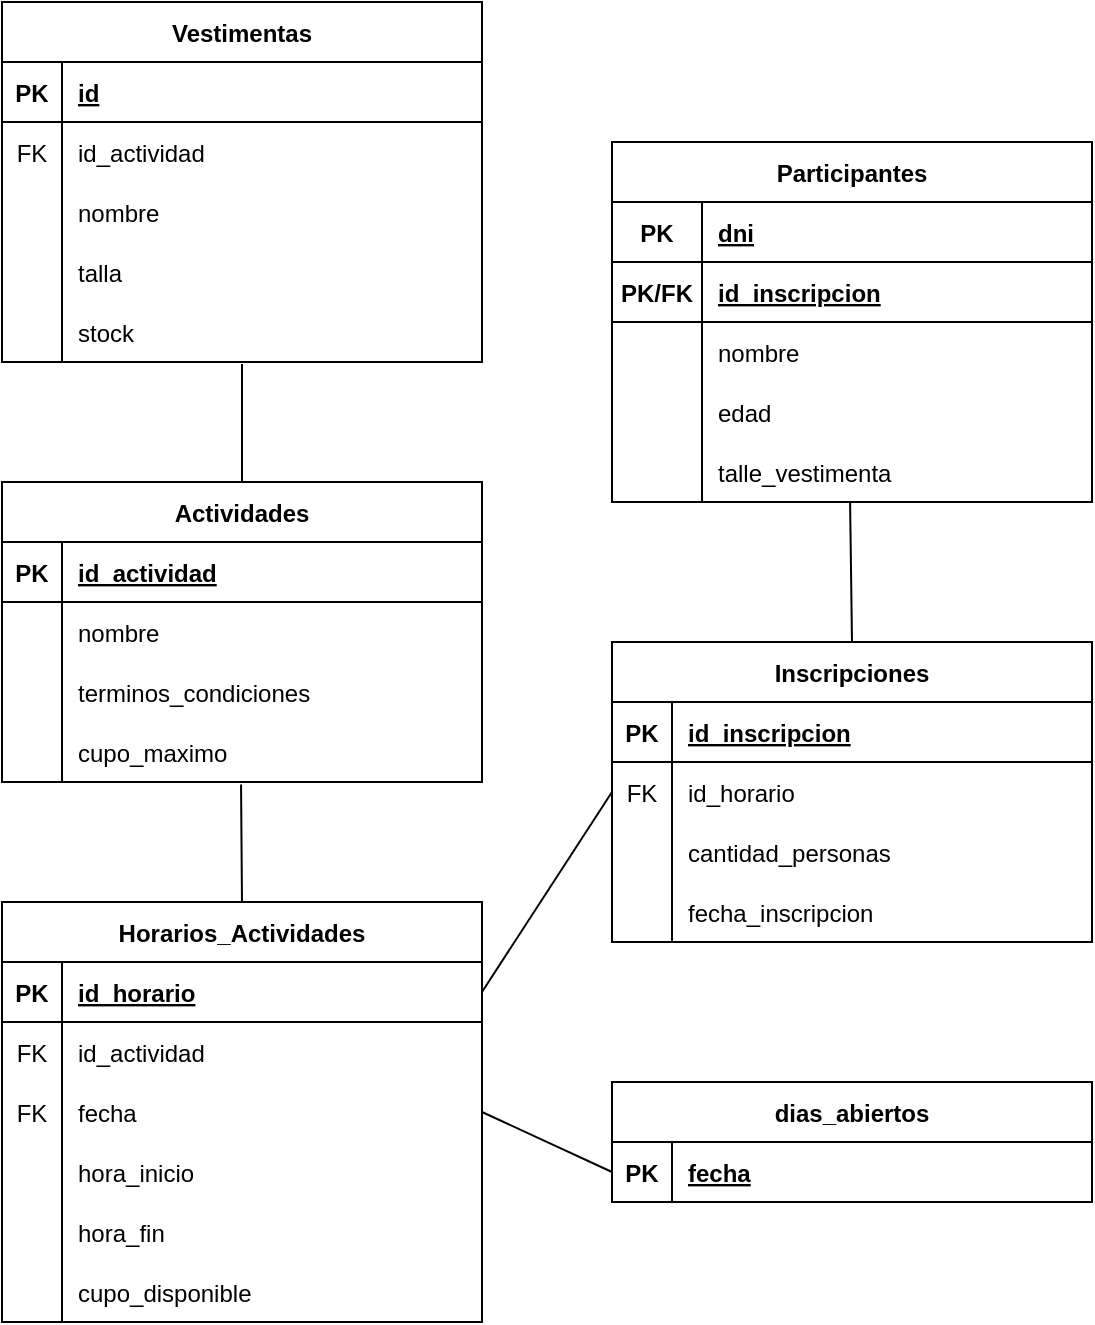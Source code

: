 <mxfile version="26.2.12">
  <diagram name="Page-1" id="FwU5XPxxglpVWEbNpDgm">
    <mxGraphModel grid="1" page="1" gridSize="10" guides="1" tooltips="1" connect="1" arrows="1" fold="1" pageScale="1" pageWidth="850" pageHeight="1100" math="0" shadow="0">
      <root>
        <mxCell id="0" />
        <mxCell id="1" parent="0" />
        <mxCell id="OgYjbIK1xrjSzoK6fxtO-2" value="Actividades" style="shape=table;startSize=30;container=1;collapsible=1;childLayout=tableLayout;fixedRows=1;rowLines=0;fontStyle=1;align=center;resizeLast=1;" vertex="1" parent="1">
          <mxGeometry x="160" y="450" width="240" height="150" as="geometry" />
        </mxCell>
        <mxCell id="OgYjbIK1xrjSzoK6fxtO-3" value="" style="shape=partialRectangle;collapsible=0;dropTarget=0;pointerEvents=0;fillColor=none;points=[[0,0.5],[1,0.5]];portConstraint=eastwest;top=0;left=0;right=0;bottom=1;" vertex="1" parent="OgYjbIK1xrjSzoK6fxtO-2">
          <mxGeometry y="30" width="240" height="30" as="geometry" />
        </mxCell>
        <mxCell id="OgYjbIK1xrjSzoK6fxtO-4" value="PK" style="shape=partialRectangle;overflow=hidden;connectable=0;fillColor=none;top=0;left=0;bottom=0;right=0;fontStyle=1;" vertex="1" parent="OgYjbIK1xrjSzoK6fxtO-3">
          <mxGeometry width="30" height="30" as="geometry">
            <mxRectangle width="30" height="30" as="alternateBounds" />
          </mxGeometry>
        </mxCell>
        <mxCell id="OgYjbIK1xrjSzoK6fxtO-5" value="id_actividad" style="shape=partialRectangle;overflow=hidden;connectable=0;fillColor=none;top=0;left=0;bottom=0;right=0;align=left;spacingLeft=6;fontStyle=5;" vertex="1" parent="OgYjbIK1xrjSzoK6fxtO-3">
          <mxGeometry x="30" width="210" height="30" as="geometry">
            <mxRectangle width="210" height="30" as="alternateBounds" />
          </mxGeometry>
        </mxCell>
        <mxCell id="OgYjbIK1xrjSzoK6fxtO-6" value="" style="shape=partialRectangle;collapsible=0;dropTarget=0;pointerEvents=0;fillColor=none;points=[[0,0.5],[1,0.5]];portConstraint=eastwest;top=0;left=0;right=0;bottom=0;" vertex="1" parent="OgYjbIK1xrjSzoK6fxtO-2">
          <mxGeometry y="60" width="240" height="30" as="geometry" />
        </mxCell>
        <mxCell id="OgYjbIK1xrjSzoK6fxtO-7" value="" style="shape=partialRectangle;overflow=hidden;connectable=0;fillColor=none;top=0;left=0;bottom=0;right=0;" vertex="1" parent="OgYjbIK1xrjSzoK6fxtO-6">
          <mxGeometry width="30" height="30" as="geometry">
            <mxRectangle width="30" height="30" as="alternateBounds" />
          </mxGeometry>
        </mxCell>
        <mxCell id="OgYjbIK1xrjSzoK6fxtO-8" value="nombre" style="shape=partialRectangle;overflow=hidden;connectable=0;fillColor=none;top=0;left=0;bottom=0;right=0;align=left;spacingLeft=6;" vertex="1" parent="OgYjbIK1xrjSzoK6fxtO-6">
          <mxGeometry x="30" width="210" height="30" as="geometry">
            <mxRectangle width="210" height="30" as="alternateBounds" />
          </mxGeometry>
        </mxCell>
        <mxCell id="OgYjbIK1xrjSzoK6fxtO-9" value="" style="shape=partialRectangle;collapsible=0;dropTarget=0;pointerEvents=0;fillColor=none;points=[[0,0.5],[1,0.5]];portConstraint=eastwest;top=0;left=0;right=0;bottom=0;" vertex="1" parent="OgYjbIK1xrjSzoK6fxtO-2">
          <mxGeometry y="90" width="240" height="30" as="geometry" />
        </mxCell>
        <mxCell id="OgYjbIK1xrjSzoK6fxtO-10" value="" style="shape=partialRectangle;overflow=hidden;connectable=0;fillColor=none;top=0;left=0;bottom=0;right=0;" vertex="1" parent="OgYjbIK1xrjSzoK6fxtO-9">
          <mxGeometry width="30" height="30" as="geometry">
            <mxRectangle width="30" height="30" as="alternateBounds" />
          </mxGeometry>
        </mxCell>
        <mxCell id="OgYjbIK1xrjSzoK6fxtO-11" value="terminos_condiciones" style="shape=partialRectangle;overflow=hidden;connectable=0;fillColor=none;top=0;left=0;bottom=0;right=0;align=left;spacingLeft=6;" vertex="1" parent="OgYjbIK1xrjSzoK6fxtO-9">
          <mxGeometry x="30" width="210" height="30" as="geometry">
            <mxRectangle width="210" height="30" as="alternateBounds" />
          </mxGeometry>
        </mxCell>
        <mxCell id="OgYjbIK1xrjSzoK6fxtO-12" value="" style="shape=partialRectangle;collapsible=0;dropTarget=0;pointerEvents=0;fillColor=none;points=[[0,0.5],[1,0.5]];portConstraint=eastwest;top=0;left=0;right=0;bottom=0;" vertex="1" parent="OgYjbIK1xrjSzoK6fxtO-2">
          <mxGeometry y="120" width="240" height="30" as="geometry" />
        </mxCell>
        <mxCell id="OgYjbIK1xrjSzoK6fxtO-13" value="" style="shape=partialRectangle;overflow=hidden;connectable=0;fillColor=none;top=0;left=0;bottom=0;right=0;" vertex="1" parent="OgYjbIK1xrjSzoK6fxtO-12">
          <mxGeometry width="30" height="30" as="geometry">
            <mxRectangle width="30" height="30" as="alternateBounds" />
          </mxGeometry>
        </mxCell>
        <mxCell id="OgYjbIK1xrjSzoK6fxtO-14" value="cupo_maximo" style="shape=partialRectangle;overflow=hidden;connectable=0;fillColor=none;top=0;left=0;bottom=0;right=0;align=left;spacingLeft=6;" vertex="1" parent="OgYjbIK1xrjSzoK6fxtO-12">
          <mxGeometry x="30" width="210" height="30" as="geometry">
            <mxRectangle width="210" height="30" as="alternateBounds" />
          </mxGeometry>
        </mxCell>
        <mxCell id="OgYjbIK1xrjSzoK6fxtO-24" value="Horarios_Actividades" style="shape=table;startSize=30;container=1;collapsible=1;childLayout=tableLayout;fixedRows=1;rowLines=0;fontStyle=1;align=center;resizeLast=1;" vertex="1" parent="1">
          <mxGeometry x="160" y="660" width="240" height="210" as="geometry" />
        </mxCell>
        <mxCell id="OgYjbIK1xrjSzoK6fxtO-25" value="" style="shape=partialRectangle;collapsible=0;dropTarget=0;pointerEvents=0;fillColor=none;points=[[0,0.5],[1,0.5]];portConstraint=eastwest;top=0;left=0;right=0;bottom=1;" vertex="1" parent="OgYjbIK1xrjSzoK6fxtO-24">
          <mxGeometry y="30" width="240" height="30" as="geometry" />
        </mxCell>
        <mxCell id="OgYjbIK1xrjSzoK6fxtO-26" value="PK" style="shape=partialRectangle;overflow=hidden;connectable=0;fillColor=none;top=0;left=0;bottom=0;right=0;fontStyle=1;" vertex="1" parent="OgYjbIK1xrjSzoK6fxtO-25">
          <mxGeometry width="30" height="30" as="geometry">
            <mxRectangle width="30" height="30" as="alternateBounds" />
          </mxGeometry>
        </mxCell>
        <mxCell id="OgYjbIK1xrjSzoK6fxtO-27" value="id_horario" style="shape=partialRectangle;overflow=hidden;connectable=0;fillColor=none;top=0;left=0;bottom=0;right=0;align=left;spacingLeft=6;fontStyle=5;" vertex="1" parent="OgYjbIK1xrjSzoK6fxtO-25">
          <mxGeometry x="30" width="210" height="30" as="geometry">
            <mxRectangle width="210" height="30" as="alternateBounds" />
          </mxGeometry>
        </mxCell>
        <mxCell id="OgYjbIK1xrjSzoK6fxtO-28" value="" style="shape=partialRectangle;collapsible=0;dropTarget=0;pointerEvents=0;fillColor=none;points=[[0,0.5],[1,0.5]];portConstraint=eastwest;top=0;left=0;right=0;bottom=0;" vertex="1" parent="OgYjbIK1xrjSzoK6fxtO-24">
          <mxGeometry y="60" width="240" height="30" as="geometry" />
        </mxCell>
        <mxCell id="OgYjbIK1xrjSzoK6fxtO-29" value="FK" style="shape=partialRectangle;overflow=hidden;connectable=0;fillColor=none;top=0;left=0;bottom=0;right=0;" vertex="1" parent="OgYjbIK1xrjSzoK6fxtO-28">
          <mxGeometry width="30" height="30" as="geometry">
            <mxRectangle width="30" height="30" as="alternateBounds" />
          </mxGeometry>
        </mxCell>
        <mxCell id="OgYjbIK1xrjSzoK6fxtO-30" value="id_actividad" style="shape=partialRectangle;overflow=hidden;connectable=0;fillColor=none;top=0;left=0;bottom=0;right=0;align=left;spacingLeft=6;" vertex="1" parent="OgYjbIK1xrjSzoK6fxtO-28">
          <mxGeometry x="30" width="210" height="30" as="geometry">
            <mxRectangle width="210" height="30" as="alternateBounds" />
          </mxGeometry>
        </mxCell>
        <mxCell id="OgYjbIK1xrjSzoK6fxtO-31" value="" style="shape=partialRectangle;collapsible=0;dropTarget=0;pointerEvents=0;fillColor=none;points=[[0,0.5],[1,0.5]];portConstraint=eastwest;top=0;left=0;right=0;bottom=0;" vertex="1" parent="OgYjbIK1xrjSzoK6fxtO-24">
          <mxGeometry y="90" width="240" height="30" as="geometry" />
        </mxCell>
        <mxCell id="OgYjbIK1xrjSzoK6fxtO-32" value="FK" style="shape=partialRectangle;overflow=hidden;connectable=0;fillColor=none;top=0;left=0;bottom=0;right=0;" vertex="1" parent="OgYjbIK1xrjSzoK6fxtO-31">
          <mxGeometry width="30" height="30" as="geometry">
            <mxRectangle width="30" height="30" as="alternateBounds" />
          </mxGeometry>
        </mxCell>
        <mxCell id="OgYjbIK1xrjSzoK6fxtO-33" value="fecha" style="shape=partialRectangle;overflow=hidden;connectable=0;fillColor=none;top=0;left=0;bottom=0;right=0;align=left;spacingLeft=6;" vertex="1" parent="OgYjbIK1xrjSzoK6fxtO-31">
          <mxGeometry x="30" width="210" height="30" as="geometry">
            <mxRectangle width="210" height="30" as="alternateBounds" />
          </mxGeometry>
        </mxCell>
        <mxCell id="OgYjbIK1xrjSzoK6fxtO-34" value="" style="shape=partialRectangle;collapsible=0;dropTarget=0;pointerEvents=0;fillColor=none;points=[[0,0.5],[1,0.5]];portConstraint=eastwest;top=0;left=0;right=0;bottom=0;" vertex="1" parent="OgYjbIK1xrjSzoK6fxtO-24">
          <mxGeometry y="120" width="240" height="30" as="geometry" />
        </mxCell>
        <mxCell id="OgYjbIK1xrjSzoK6fxtO-35" value="" style="shape=partialRectangle;overflow=hidden;connectable=0;fillColor=none;top=0;left=0;bottom=0;right=0;" vertex="1" parent="OgYjbIK1xrjSzoK6fxtO-34">
          <mxGeometry width="30" height="30" as="geometry">
            <mxRectangle width="30" height="30" as="alternateBounds" />
          </mxGeometry>
        </mxCell>
        <mxCell id="OgYjbIK1xrjSzoK6fxtO-36" value="hora_inicio" style="shape=partialRectangle;overflow=hidden;connectable=0;fillColor=none;top=0;left=0;bottom=0;right=0;align=left;spacingLeft=6;" vertex="1" parent="OgYjbIK1xrjSzoK6fxtO-34">
          <mxGeometry x="30" width="210" height="30" as="geometry">
            <mxRectangle width="210" height="30" as="alternateBounds" />
          </mxGeometry>
        </mxCell>
        <mxCell id="OgYjbIK1xrjSzoK6fxtO-37" value="" style="shape=partialRectangle;collapsible=0;dropTarget=0;pointerEvents=0;fillColor=none;points=[[0,0.5],[1,0.5]];portConstraint=eastwest;top=0;left=0;right=0;bottom=0;" vertex="1" parent="OgYjbIK1xrjSzoK6fxtO-24">
          <mxGeometry y="150" width="240" height="30" as="geometry" />
        </mxCell>
        <mxCell id="OgYjbIK1xrjSzoK6fxtO-38" value="" style="shape=partialRectangle;overflow=hidden;connectable=0;fillColor=none;top=0;left=0;bottom=0;right=0;" vertex="1" parent="OgYjbIK1xrjSzoK6fxtO-37">
          <mxGeometry width="30" height="30" as="geometry">
            <mxRectangle width="30" height="30" as="alternateBounds" />
          </mxGeometry>
        </mxCell>
        <mxCell id="OgYjbIK1xrjSzoK6fxtO-39" value="hora_fin" style="shape=partialRectangle;overflow=hidden;connectable=0;fillColor=none;top=0;left=0;bottom=0;right=0;align=left;spacingLeft=6;" vertex="1" parent="OgYjbIK1xrjSzoK6fxtO-37">
          <mxGeometry x="30" width="210" height="30" as="geometry">
            <mxRectangle width="210" height="30" as="alternateBounds" />
          </mxGeometry>
        </mxCell>
        <mxCell id="OgYjbIK1xrjSzoK6fxtO-40" value="" style="shape=partialRectangle;collapsible=0;dropTarget=0;pointerEvents=0;fillColor=none;points=[[0,0.5],[1,0.5]];portConstraint=eastwest;top=0;left=0;right=0;bottom=0;" vertex="1" parent="OgYjbIK1xrjSzoK6fxtO-24">
          <mxGeometry y="180" width="240" height="30" as="geometry" />
        </mxCell>
        <mxCell id="OgYjbIK1xrjSzoK6fxtO-41" value="" style="shape=partialRectangle;overflow=hidden;connectable=0;fillColor=none;top=0;left=0;bottom=0;right=0;" vertex="1" parent="OgYjbIK1xrjSzoK6fxtO-40">
          <mxGeometry width="30" height="30" as="geometry">
            <mxRectangle width="30" height="30" as="alternateBounds" />
          </mxGeometry>
        </mxCell>
        <mxCell id="OgYjbIK1xrjSzoK6fxtO-42" value="cupo_disponible" style="shape=partialRectangle;overflow=hidden;connectable=0;fillColor=none;top=0;left=0;bottom=0;right=0;align=left;spacingLeft=6;" vertex="1" parent="OgYjbIK1xrjSzoK6fxtO-40">
          <mxGeometry x="30" width="210" height="30" as="geometry">
            <mxRectangle width="210" height="30" as="alternateBounds" />
          </mxGeometry>
        </mxCell>
        <mxCell id="OgYjbIK1xrjSzoK6fxtO-46" value="" style="endArrow=none;html=1;rounded=0;fontSize=12;startSize=8;endSize=8;curved=1;exitX=0.5;exitY=0;exitDx=0;exitDy=0;entryX=0.498;entryY=1.04;entryDx=0;entryDy=0;entryPerimeter=0;" edge="1" parent="1" source="OgYjbIK1xrjSzoK6fxtO-24" target="OgYjbIK1xrjSzoK6fxtO-12">
          <mxGeometry relative="1" as="geometry">
            <mxPoint x="280" y="630" as="sourcePoint" />
            <mxPoint x="440" y="630" as="targetPoint" />
          </mxGeometry>
        </mxCell>
        <mxCell id="OgYjbIK1xrjSzoK6fxtO-47" value="Inscripciones" style="shape=table;startSize=30;container=1;collapsible=1;childLayout=tableLayout;fixedRows=1;rowLines=0;fontStyle=1;align=center;resizeLast=1;" vertex="1" parent="1">
          <mxGeometry x="465" y="530" width="240" height="150" as="geometry" />
        </mxCell>
        <mxCell id="OgYjbIK1xrjSzoK6fxtO-48" value="" style="shape=partialRectangle;collapsible=0;dropTarget=0;pointerEvents=0;fillColor=none;points=[[0,0.5],[1,0.5]];portConstraint=eastwest;top=0;left=0;right=0;bottom=1;" vertex="1" parent="OgYjbIK1xrjSzoK6fxtO-47">
          <mxGeometry y="30" width="240" height="30" as="geometry" />
        </mxCell>
        <mxCell id="OgYjbIK1xrjSzoK6fxtO-49" value="PK" style="shape=partialRectangle;overflow=hidden;connectable=0;fillColor=none;top=0;left=0;bottom=0;right=0;fontStyle=1;" vertex="1" parent="OgYjbIK1xrjSzoK6fxtO-48">
          <mxGeometry width="30" height="30" as="geometry">
            <mxRectangle width="30" height="30" as="alternateBounds" />
          </mxGeometry>
        </mxCell>
        <mxCell id="OgYjbIK1xrjSzoK6fxtO-50" value="id_inscripcion" style="shape=partialRectangle;overflow=hidden;connectable=0;fillColor=none;top=0;left=0;bottom=0;right=0;align=left;spacingLeft=6;fontStyle=5;" vertex="1" parent="OgYjbIK1xrjSzoK6fxtO-48">
          <mxGeometry x="30" width="210" height="30" as="geometry">
            <mxRectangle width="210" height="30" as="alternateBounds" />
          </mxGeometry>
        </mxCell>
        <mxCell id="OgYjbIK1xrjSzoK6fxtO-51" value="" style="shape=partialRectangle;collapsible=0;dropTarget=0;pointerEvents=0;fillColor=none;points=[[0,0.5],[1,0.5]];portConstraint=eastwest;top=0;left=0;right=0;bottom=0;" vertex="1" parent="OgYjbIK1xrjSzoK6fxtO-47">
          <mxGeometry y="60" width="240" height="30" as="geometry" />
        </mxCell>
        <mxCell id="OgYjbIK1xrjSzoK6fxtO-52" value="FK" style="shape=partialRectangle;overflow=hidden;connectable=0;fillColor=none;top=0;left=0;bottom=0;right=0;" vertex="1" parent="OgYjbIK1xrjSzoK6fxtO-51">
          <mxGeometry width="30" height="30" as="geometry">
            <mxRectangle width="30" height="30" as="alternateBounds" />
          </mxGeometry>
        </mxCell>
        <mxCell id="OgYjbIK1xrjSzoK6fxtO-53" value="id_horario" style="shape=partialRectangle;overflow=hidden;connectable=0;fillColor=none;top=0;left=0;bottom=0;right=0;align=left;spacingLeft=6;" vertex="1" parent="OgYjbIK1xrjSzoK6fxtO-51">
          <mxGeometry x="30" width="210" height="30" as="geometry">
            <mxRectangle width="210" height="30" as="alternateBounds" />
          </mxGeometry>
        </mxCell>
        <mxCell id="OgYjbIK1xrjSzoK6fxtO-54" value="" style="shape=partialRectangle;collapsible=0;dropTarget=0;pointerEvents=0;fillColor=none;points=[[0,0.5],[1,0.5]];portConstraint=eastwest;top=0;left=0;right=0;bottom=0;" vertex="1" parent="OgYjbIK1xrjSzoK6fxtO-47">
          <mxGeometry y="90" width="240" height="30" as="geometry" />
        </mxCell>
        <mxCell id="OgYjbIK1xrjSzoK6fxtO-55" value="" style="shape=partialRectangle;overflow=hidden;connectable=0;fillColor=none;top=0;left=0;bottom=0;right=0;" vertex="1" parent="OgYjbIK1xrjSzoK6fxtO-54">
          <mxGeometry width="30" height="30" as="geometry">
            <mxRectangle width="30" height="30" as="alternateBounds" />
          </mxGeometry>
        </mxCell>
        <mxCell id="OgYjbIK1xrjSzoK6fxtO-56" value="cantidad_personas" style="shape=partialRectangle;overflow=hidden;connectable=0;fillColor=none;top=0;left=0;bottom=0;right=0;align=left;spacingLeft=6;" vertex="1" parent="OgYjbIK1xrjSzoK6fxtO-54">
          <mxGeometry x="30" width="210" height="30" as="geometry">
            <mxRectangle width="210" height="30" as="alternateBounds" />
          </mxGeometry>
        </mxCell>
        <mxCell id="OgYjbIK1xrjSzoK6fxtO-57" value="" style="shape=partialRectangle;collapsible=0;dropTarget=0;pointerEvents=0;fillColor=none;points=[[0,0.5],[1,0.5]];portConstraint=eastwest;top=0;left=0;right=0;bottom=0;" vertex="1" parent="OgYjbIK1xrjSzoK6fxtO-47">
          <mxGeometry y="120" width="240" height="30" as="geometry" />
        </mxCell>
        <mxCell id="OgYjbIK1xrjSzoK6fxtO-58" value="" style="shape=partialRectangle;overflow=hidden;connectable=0;fillColor=none;top=0;left=0;bottom=0;right=0;" vertex="1" parent="OgYjbIK1xrjSzoK6fxtO-57">
          <mxGeometry width="30" height="30" as="geometry">
            <mxRectangle width="30" height="30" as="alternateBounds" />
          </mxGeometry>
        </mxCell>
        <mxCell id="OgYjbIK1xrjSzoK6fxtO-59" value="fecha_inscripcion" style="shape=partialRectangle;overflow=hidden;connectable=0;fillColor=none;top=0;left=0;bottom=0;right=0;align=left;spacingLeft=6;" vertex="1" parent="OgYjbIK1xrjSzoK6fxtO-57">
          <mxGeometry x="30" width="210" height="30" as="geometry">
            <mxRectangle width="210" height="30" as="alternateBounds" />
          </mxGeometry>
        </mxCell>
        <mxCell id="OgYjbIK1xrjSzoK6fxtO-60" value="" style="endArrow=none;html=1;rounded=0;fontSize=12;startSize=8;endSize=8;curved=1;exitX=1;exitY=0.5;exitDx=0;exitDy=0;entryX=0;entryY=0.5;entryDx=0;entryDy=0;" edge="1" parent="1" source="OgYjbIK1xrjSzoK6fxtO-25" target="OgYjbIK1xrjSzoK6fxtO-51">
          <mxGeometry relative="1" as="geometry">
            <mxPoint x="355" y="540" as="sourcePoint" />
            <mxPoint x="515" y="540" as="targetPoint" />
          </mxGeometry>
        </mxCell>
        <mxCell id="OgYjbIK1xrjSzoK6fxtO-61" value="Participantes" style="shape=table;startSize=30;container=1;collapsible=1;childLayout=tableLayout;fixedRows=1;rowLines=0;fontStyle=1;align=center;resizeLast=1;" vertex="1" parent="1">
          <mxGeometry x="465" y="280" width="240" height="180" as="geometry" />
        </mxCell>
        <mxCell id="OgYjbIK1xrjSzoK6fxtO-62" value="" style="shape=partialRectangle;collapsible=0;dropTarget=0;pointerEvents=0;fillColor=none;points=[[0,0.5],[1,0.5]];portConstraint=eastwest;top=0;left=0;right=0;bottom=1;" vertex="1" parent="OgYjbIK1xrjSzoK6fxtO-61">
          <mxGeometry y="30" width="240" height="30" as="geometry" />
        </mxCell>
        <mxCell id="OgYjbIK1xrjSzoK6fxtO-63" value="PK" style="shape=partialRectangle;overflow=hidden;connectable=0;fillColor=none;top=0;left=0;bottom=0;right=0;fontStyle=1;" vertex="1" parent="OgYjbIK1xrjSzoK6fxtO-62">
          <mxGeometry width="45" height="30" as="geometry">
            <mxRectangle width="45" height="30" as="alternateBounds" />
          </mxGeometry>
        </mxCell>
        <mxCell id="OgYjbIK1xrjSzoK6fxtO-64" value="dni" style="shape=partialRectangle;overflow=hidden;connectable=0;fillColor=none;top=0;left=0;bottom=0;right=0;align=left;spacingLeft=6;fontStyle=5;" vertex="1" parent="OgYjbIK1xrjSzoK6fxtO-62">
          <mxGeometry x="45" width="195" height="30" as="geometry">
            <mxRectangle width="195" height="30" as="alternateBounds" />
          </mxGeometry>
        </mxCell>
        <mxCell id="mnwmnUUvX5W3c5pCSRDd-1" value="" style="shape=partialRectangle;collapsible=0;dropTarget=0;pointerEvents=0;fillColor=none;points=[[0,0.5],[1,0.5]];portConstraint=eastwest;top=0;left=0;right=0;bottom=1;" vertex="1" parent="OgYjbIK1xrjSzoK6fxtO-61">
          <mxGeometry y="60" width="240" height="30" as="geometry" />
        </mxCell>
        <mxCell id="mnwmnUUvX5W3c5pCSRDd-2" value="PK/FK" style="shape=partialRectangle;overflow=hidden;connectable=0;fillColor=none;top=0;left=0;bottom=0;right=0;fontStyle=1;" vertex="1" parent="mnwmnUUvX5W3c5pCSRDd-1">
          <mxGeometry width="45" height="30" as="geometry">
            <mxRectangle width="45" height="30" as="alternateBounds" />
          </mxGeometry>
        </mxCell>
        <mxCell id="mnwmnUUvX5W3c5pCSRDd-3" value="id_inscripcion" style="shape=partialRectangle;overflow=hidden;connectable=0;fillColor=none;top=0;left=0;bottom=0;right=0;align=left;spacingLeft=6;fontStyle=5;" vertex="1" parent="mnwmnUUvX5W3c5pCSRDd-1">
          <mxGeometry x="45" width="195" height="30" as="geometry">
            <mxRectangle width="195" height="30" as="alternateBounds" />
          </mxGeometry>
        </mxCell>
        <mxCell id="OgYjbIK1xrjSzoK6fxtO-68" value="" style="shape=partialRectangle;collapsible=0;dropTarget=0;pointerEvents=0;fillColor=none;points=[[0,0.5],[1,0.5]];portConstraint=eastwest;top=0;left=0;right=0;bottom=0;" vertex="1" parent="OgYjbIK1xrjSzoK6fxtO-61">
          <mxGeometry y="90" width="240" height="30" as="geometry" />
        </mxCell>
        <mxCell id="OgYjbIK1xrjSzoK6fxtO-69" value="" style="shape=partialRectangle;overflow=hidden;connectable=0;fillColor=none;top=0;left=0;bottom=0;right=0;" vertex="1" parent="OgYjbIK1xrjSzoK6fxtO-68">
          <mxGeometry width="45" height="30" as="geometry">
            <mxRectangle width="45" height="30" as="alternateBounds" />
          </mxGeometry>
        </mxCell>
        <mxCell id="OgYjbIK1xrjSzoK6fxtO-70" value="nombre" style="shape=partialRectangle;overflow=hidden;connectable=0;fillColor=none;top=0;left=0;bottom=0;right=0;align=left;spacingLeft=6;" vertex="1" parent="OgYjbIK1xrjSzoK6fxtO-68">
          <mxGeometry x="45" width="195" height="30" as="geometry">
            <mxRectangle width="195" height="30" as="alternateBounds" />
          </mxGeometry>
        </mxCell>
        <mxCell id="OgYjbIK1xrjSzoK6fxtO-74" value="" style="shape=partialRectangle;collapsible=0;dropTarget=0;pointerEvents=0;fillColor=none;points=[[0,0.5],[1,0.5]];portConstraint=eastwest;top=0;left=0;right=0;bottom=0;" vertex="1" parent="OgYjbIK1xrjSzoK6fxtO-61">
          <mxGeometry y="120" width="240" height="30" as="geometry" />
        </mxCell>
        <mxCell id="OgYjbIK1xrjSzoK6fxtO-75" value="" style="shape=partialRectangle;overflow=hidden;connectable=0;fillColor=none;top=0;left=0;bottom=0;right=0;" vertex="1" parent="OgYjbIK1xrjSzoK6fxtO-74">
          <mxGeometry width="45" height="30" as="geometry">
            <mxRectangle width="45" height="30" as="alternateBounds" />
          </mxGeometry>
        </mxCell>
        <mxCell id="OgYjbIK1xrjSzoK6fxtO-76" value="edad" style="shape=partialRectangle;overflow=hidden;connectable=0;fillColor=none;top=0;left=0;bottom=0;right=0;align=left;spacingLeft=6;" vertex="1" parent="OgYjbIK1xrjSzoK6fxtO-74">
          <mxGeometry x="45" width="195" height="30" as="geometry">
            <mxRectangle width="195" height="30" as="alternateBounds" />
          </mxGeometry>
        </mxCell>
        <mxCell id="OgYjbIK1xrjSzoK6fxtO-77" value="" style="shape=partialRectangle;collapsible=0;dropTarget=0;pointerEvents=0;fillColor=none;points=[[0,0.5],[1,0.5]];portConstraint=eastwest;top=0;left=0;right=0;bottom=0;" vertex="1" parent="OgYjbIK1xrjSzoK6fxtO-61">
          <mxGeometry y="150" width="240" height="30" as="geometry" />
        </mxCell>
        <mxCell id="OgYjbIK1xrjSzoK6fxtO-78" value="" style="shape=partialRectangle;overflow=hidden;connectable=0;fillColor=none;top=0;left=0;bottom=0;right=0;" vertex="1" parent="OgYjbIK1xrjSzoK6fxtO-77">
          <mxGeometry width="45" height="30" as="geometry">
            <mxRectangle width="45" height="30" as="alternateBounds" />
          </mxGeometry>
        </mxCell>
        <mxCell id="OgYjbIK1xrjSzoK6fxtO-79" value="talle_vestimenta" style="shape=partialRectangle;overflow=hidden;connectable=0;fillColor=none;top=0;left=0;bottom=0;right=0;align=left;spacingLeft=6;" vertex="1" parent="OgYjbIK1xrjSzoK6fxtO-77">
          <mxGeometry x="45" width="195" height="30" as="geometry">
            <mxRectangle width="195" height="30" as="alternateBounds" />
          </mxGeometry>
        </mxCell>
        <mxCell id="OgYjbIK1xrjSzoK6fxtO-84" value="" style="endArrow=none;html=1;rounded=0;fontSize=12;startSize=8;endSize=8;curved=1;entryX=0.496;entryY=0.996;entryDx=0;entryDy=0;entryPerimeter=0;" edge="1" parent="1" target="OgYjbIK1xrjSzoK6fxtO-77">
          <mxGeometry relative="1" as="geometry">
            <mxPoint x="585" y="530" as="sourcePoint" />
            <mxPoint x="585" y="492" as="targetPoint" />
          </mxGeometry>
        </mxCell>
        <mxCell id="mnwmnUUvX5W3c5pCSRDd-8" value="dias_abiertos" style="shape=table;startSize=30;container=1;collapsible=1;childLayout=tableLayout;fixedRows=1;rowLines=0;fontStyle=1;align=center;resizeLast=1;" vertex="1" parent="1">
          <mxGeometry x="465" y="750" width="240" height="60" as="geometry" />
        </mxCell>
        <mxCell id="mnwmnUUvX5W3c5pCSRDd-9" value="" style="shape=partialRectangle;collapsible=0;dropTarget=0;pointerEvents=0;fillColor=none;points=[[0,0.5],[1,0.5]];portConstraint=eastwest;top=0;left=0;right=0;bottom=1;" vertex="1" parent="mnwmnUUvX5W3c5pCSRDd-8">
          <mxGeometry y="30" width="240" height="30" as="geometry" />
        </mxCell>
        <mxCell id="mnwmnUUvX5W3c5pCSRDd-10" value="PK" style="shape=partialRectangle;overflow=hidden;connectable=0;fillColor=none;top=0;left=0;bottom=0;right=0;fontStyle=1;" vertex="1" parent="mnwmnUUvX5W3c5pCSRDd-9">
          <mxGeometry width="30" height="30" as="geometry">
            <mxRectangle width="30" height="30" as="alternateBounds" />
          </mxGeometry>
        </mxCell>
        <mxCell id="mnwmnUUvX5W3c5pCSRDd-11" value="fecha" style="shape=partialRectangle;overflow=hidden;connectable=0;fillColor=none;top=0;left=0;bottom=0;right=0;align=left;spacingLeft=6;fontStyle=5;" vertex="1" parent="mnwmnUUvX5W3c5pCSRDd-9">
          <mxGeometry x="30" width="210" height="30" as="geometry">
            <mxRectangle width="210" height="30" as="alternateBounds" />
          </mxGeometry>
        </mxCell>
        <mxCell id="mnwmnUUvX5W3c5pCSRDd-22" value="" style="endArrow=none;html=1;rounded=0;fontSize=12;startSize=8;endSize=8;curved=1;exitX=1;exitY=0.5;exitDx=0;exitDy=0;entryX=0;entryY=0.5;entryDx=0;entryDy=0;" edge="1" parent="1" source="OgYjbIK1xrjSzoK6fxtO-31" target="mnwmnUUvX5W3c5pCSRDd-9">
          <mxGeometry relative="1" as="geometry">
            <mxPoint x="400" y="730" as="sourcePoint" />
            <mxPoint x="560" y="730" as="targetPoint" />
          </mxGeometry>
        </mxCell>
        <mxCell id="AXNn9zR6wFCEeUuYVll1-1" value="Vestimentas" style="shape=table;startSize=30;container=1;collapsible=1;childLayout=tableLayout;fixedRows=1;rowLines=0;fontStyle=1;align=center;resizeLast=1;" vertex="1" parent="1">
          <mxGeometry x="160" y="210" width="240" height="180" as="geometry" />
        </mxCell>
        <mxCell id="AXNn9zR6wFCEeUuYVll1-2" value="" style="shape=partialRectangle;collapsible=0;dropTarget=0;pointerEvents=0;fillColor=none;points=[[0,0.5],[1,0.5]];portConstraint=eastwest;top=0;left=0;right=0;bottom=1;" vertex="1" parent="AXNn9zR6wFCEeUuYVll1-1">
          <mxGeometry y="30" width="240" height="30" as="geometry" />
        </mxCell>
        <mxCell id="AXNn9zR6wFCEeUuYVll1-3" value="PK" style="shape=partialRectangle;overflow=hidden;connectable=0;fillColor=none;top=0;left=0;bottom=0;right=0;fontStyle=1;" vertex="1" parent="AXNn9zR6wFCEeUuYVll1-2">
          <mxGeometry width="30" height="30" as="geometry">
            <mxRectangle width="30" height="30" as="alternateBounds" />
          </mxGeometry>
        </mxCell>
        <mxCell id="AXNn9zR6wFCEeUuYVll1-4" value="id" style="shape=partialRectangle;overflow=hidden;connectable=0;fillColor=none;top=0;left=0;bottom=0;right=0;align=left;spacingLeft=6;fontStyle=5;" vertex="1" parent="AXNn9zR6wFCEeUuYVll1-2">
          <mxGeometry x="30" width="210" height="30" as="geometry">
            <mxRectangle width="210" height="30" as="alternateBounds" />
          </mxGeometry>
        </mxCell>
        <mxCell id="AXNn9zR6wFCEeUuYVll1-5" value="" style="shape=partialRectangle;collapsible=0;dropTarget=0;pointerEvents=0;fillColor=none;points=[[0,0.5],[1,0.5]];portConstraint=eastwest;top=0;left=0;right=0;bottom=0;" vertex="1" parent="AXNn9zR6wFCEeUuYVll1-1">
          <mxGeometry y="60" width="240" height="30" as="geometry" />
        </mxCell>
        <mxCell id="AXNn9zR6wFCEeUuYVll1-6" value="FK" style="shape=partialRectangle;overflow=hidden;connectable=0;fillColor=none;top=0;left=0;bottom=0;right=0;" vertex="1" parent="AXNn9zR6wFCEeUuYVll1-5">
          <mxGeometry width="30" height="30" as="geometry">
            <mxRectangle width="30" height="30" as="alternateBounds" />
          </mxGeometry>
        </mxCell>
        <mxCell id="AXNn9zR6wFCEeUuYVll1-7" value="id_actividad" style="shape=partialRectangle;overflow=hidden;connectable=0;fillColor=none;top=0;left=0;bottom=0;right=0;align=left;spacingLeft=6;" vertex="1" parent="AXNn9zR6wFCEeUuYVll1-5">
          <mxGeometry x="30" width="210" height="30" as="geometry">
            <mxRectangle width="210" height="30" as="alternateBounds" />
          </mxGeometry>
        </mxCell>
        <mxCell id="AXNn9zR6wFCEeUuYVll1-8" value="" style="shape=partialRectangle;collapsible=0;dropTarget=0;pointerEvents=0;fillColor=none;points=[[0,0.5],[1,0.5]];portConstraint=eastwest;top=0;left=0;right=0;bottom=0;" vertex="1" parent="AXNn9zR6wFCEeUuYVll1-1">
          <mxGeometry y="90" width="240" height="30" as="geometry" />
        </mxCell>
        <mxCell id="AXNn9zR6wFCEeUuYVll1-9" value="" style="shape=partialRectangle;overflow=hidden;connectable=0;fillColor=none;top=0;left=0;bottom=0;right=0;" vertex="1" parent="AXNn9zR6wFCEeUuYVll1-8">
          <mxGeometry width="30" height="30" as="geometry">
            <mxRectangle width="30" height="30" as="alternateBounds" />
          </mxGeometry>
        </mxCell>
        <mxCell id="AXNn9zR6wFCEeUuYVll1-10" value="nombre" style="shape=partialRectangle;overflow=hidden;connectable=0;fillColor=none;top=0;left=0;bottom=0;right=0;align=left;spacingLeft=6;" vertex="1" parent="AXNn9zR6wFCEeUuYVll1-8">
          <mxGeometry x="30" width="210" height="30" as="geometry">
            <mxRectangle width="210" height="30" as="alternateBounds" />
          </mxGeometry>
        </mxCell>
        <mxCell id="AXNn9zR6wFCEeUuYVll1-11" value="" style="shape=partialRectangle;collapsible=0;dropTarget=0;pointerEvents=0;fillColor=none;points=[[0,0.5],[1,0.5]];portConstraint=eastwest;top=0;left=0;right=0;bottom=0;" vertex="1" parent="AXNn9zR6wFCEeUuYVll1-1">
          <mxGeometry y="120" width="240" height="30" as="geometry" />
        </mxCell>
        <mxCell id="AXNn9zR6wFCEeUuYVll1-12" value="" style="shape=partialRectangle;overflow=hidden;connectable=0;fillColor=none;top=0;left=0;bottom=0;right=0;" vertex="1" parent="AXNn9zR6wFCEeUuYVll1-11">
          <mxGeometry width="30" height="30" as="geometry">
            <mxRectangle width="30" height="30" as="alternateBounds" />
          </mxGeometry>
        </mxCell>
        <mxCell id="AXNn9zR6wFCEeUuYVll1-13" value="talla" style="shape=partialRectangle;overflow=hidden;connectable=0;fillColor=none;top=0;left=0;bottom=0;right=0;align=left;spacingLeft=6;" vertex="1" parent="AXNn9zR6wFCEeUuYVll1-11">
          <mxGeometry x="30" width="210" height="30" as="geometry">
            <mxRectangle width="210" height="30" as="alternateBounds" />
          </mxGeometry>
        </mxCell>
        <mxCell id="AXNn9zR6wFCEeUuYVll1-14" value="" style="shape=partialRectangle;collapsible=0;dropTarget=0;pointerEvents=0;fillColor=none;points=[[0,0.5],[1,0.5]];portConstraint=eastwest;top=0;left=0;right=0;bottom=0;" vertex="1" parent="AXNn9zR6wFCEeUuYVll1-1">
          <mxGeometry y="150" width="240" height="30" as="geometry" />
        </mxCell>
        <mxCell id="AXNn9zR6wFCEeUuYVll1-15" value="" style="shape=partialRectangle;overflow=hidden;connectable=0;fillColor=none;top=0;left=0;bottom=0;right=0;" vertex="1" parent="AXNn9zR6wFCEeUuYVll1-14">
          <mxGeometry width="30" height="30" as="geometry">
            <mxRectangle width="30" height="30" as="alternateBounds" />
          </mxGeometry>
        </mxCell>
        <mxCell id="AXNn9zR6wFCEeUuYVll1-16" value="stock" style="shape=partialRectangle;overflow=hidden;connectable=0;fillColor=none;top=0;left=0;bottom=0;right=0;align=left;spacingLeft=6;" vertex="1" parent="AXNn9zR6wFCEeUuYVll1-14">
          <mxGeometry x="30" width="210" height="30" as="geometry">
            <mxRectangle width="210" height="30" as="alternateBounds" />
          </mxGeometry>
        </mxCell>
        <mxCell id="AXNn9zR6wFCEeUuYVll1-20" value="" style="endArrow=none;html=1;rounded=0;fontSize=12;startSize=8;endSize=8;curved=1;entryX=0.5;entryY=0;entryDx=0;entryDy=0;" edge="1" parent="1" target="OgYjbIK1xrjSzoK6fxtO-2">
          <mxGeometry relative="1" as="geometry">
            <mxPoint x="280" y="391" as="sourcePoint" />
            <mxPoint x="510" y="480" as="targetPoint" />
          </mxGeometry>
        </mxCell>
      </root>
    </mxGraphModel>
  </diagram>
</mxfile>
